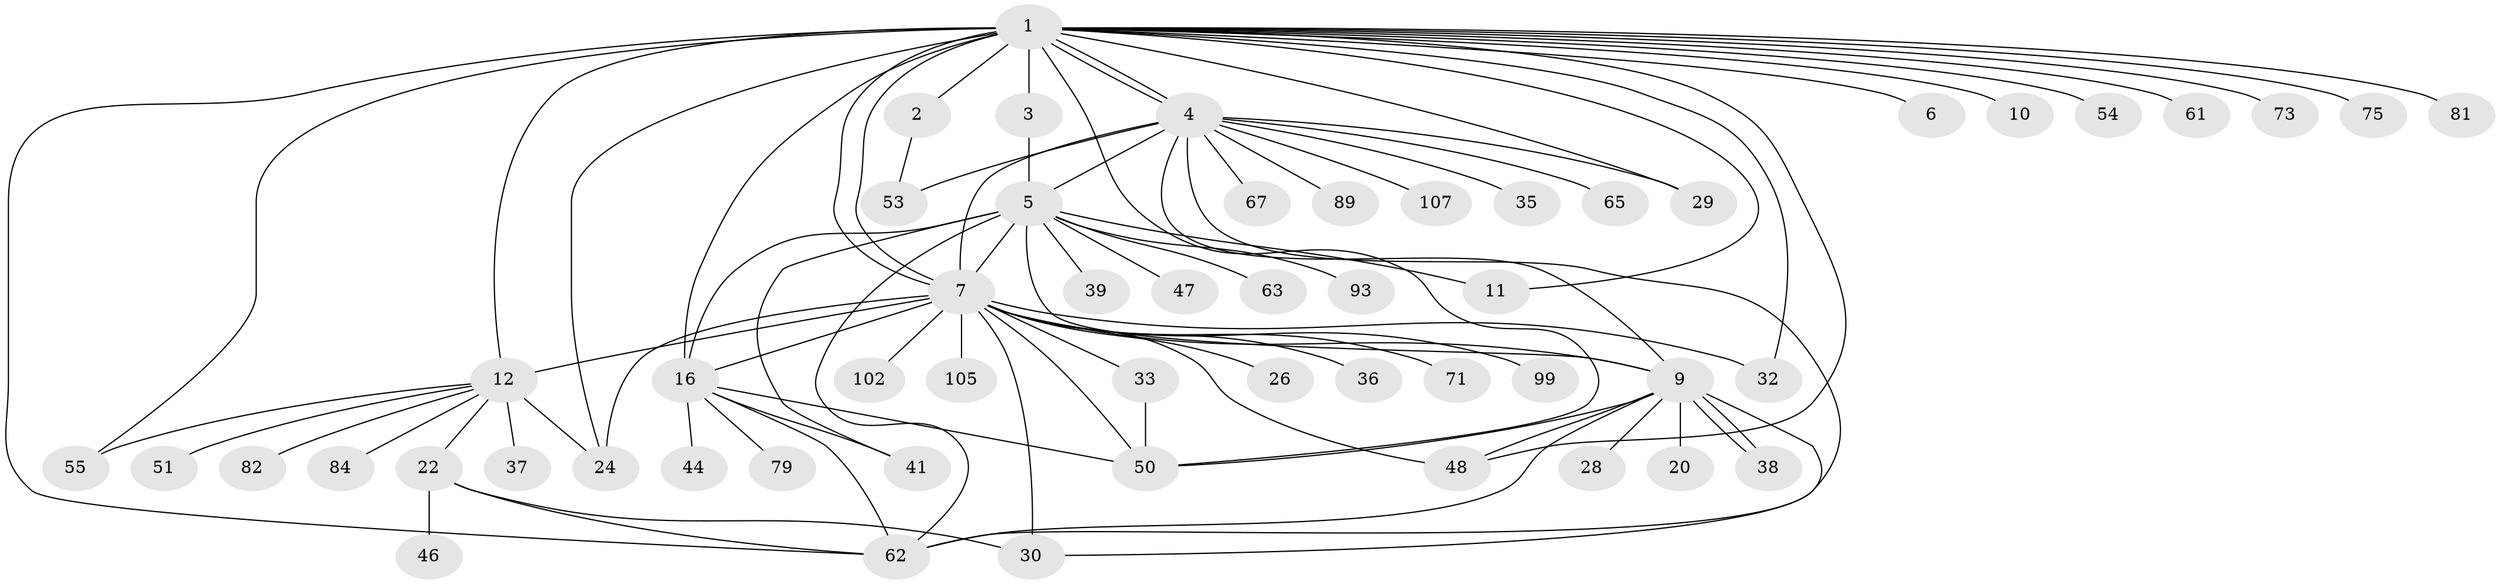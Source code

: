 // original degree distribution, {30: 0.009174311926605505, 2: 0.23853211009174313, 16: 0.009174311926605505, 13: 0.009174311926605505, 1: 0.46788990825688076, 15: 0.01834862385321101, 4: 0.06422018348623854, 11: 0.009174311926605505, 9: 0.01834862385321101, 8: 0.01834862385321101, 3: 0.11009174311926606, 5: 0.027522935779816515}
// Generated by graph-tools (version 1.1) at 2025/14/03/09/25 04:14:23]
// undirected, 54 vertices, 85 edges
graph export_dot {
graph [start="1"]
  node [color=gray90,style=filled];
  1;
  2;
  3;
  4 [super="+18+42+8+98"];
  5 [super="+58+19+27+13"];
  6;
  7 [super="+25+14"];
  9 [super="+23+17+90+103+45"];
  10;
  11 [super="+78"];
  12 [super="+43+15"];
  16;
  20 [super="+106"];
  22;
  24;
  26 [super="+57+77"];
  28 [super="+34"];
  29 [super="+56"];
  30;
  32 [super="+83+91"];
  33 [super="+68+59"];
  35;
  36;
  37 [super="+92"];
  38;
  39;
  41 [super="+80"];
  44;
  46;
  47;
  48;
  50 [super="+52"];
  51;
  53;
  54;
  55 [super="+72"];
  61;
  62 [super="+104+100+101+86"];
  63;
  65;
  67;
  71;
  73;
  75;
  79;
  81;
  82;
  84;
  89;
  93;
  99;
  102 [super="+108"];
  105;
  107;
  1 -- 2;
  1 -- 3;
  1 -- 4;
  1 -- 4;
  1 -- 6;
  1 -- 7 [weight=3];
  1 -- 7;
  1 -- 10;
  1 -- 11;
  1 -- 12 [weight=4];
  1 -- 16;
  1 -- 24;
  1 -- 29;
  1 -- 32;
  1 -- 48;
  1 -- 54;
  1 -- 55;
  1 -- 61;
  1 -- 62 [weight=2];
  1 -- 73;
  1 -- 75;
  1 -- 81;
  1 -- 50;
  2 -- 53;
  3 -- 5;
  4 -- 9;
  4 -- 29;
  4 -- 35;
  4 -- 53;
  4 -- 67;
  4 -- 89;
  4 -- 107;
  4 -- 62;
  4 -- 65;
  4 -- 5;
  4 -- 7;
  5 -- 11 [weight=2];
  5 -- 41;
  5 -- 63;
  5 -- 93;
  5 -- 62;
  5 -- 9 [weight=2];
  5 -- 47;
  5 -- 16;
  5 -- 39;
  5 -- 7 [weight=2];
  7 -- 9 [weight=3];
  7 -- 16;
  7 -- 24;
  7 -- 26;
  7 -- 33;
  7 -- 36;
  7 -- 71;
  7 -- 99;
  7 -- 102;
  7 -- 105;
  7 -- 12 [weight=3];
  7 -- 32;
  7 -- 48;
  7 -- 50;
  7 -- 30;
  9 -- 20;
  9 -- 28;
  9 -- 38;
  9 -- 38;
  9 -- 48;
  9 -- 62 [weight=2];
  9 -- 50;
  9 -- 30;
  12 -- 22;
  12 -- 24;
  12 -- 37;
  12 -- 51;
  12 -- 82;
  12 -- 84;
  12 -- 55;
  16 -- 41;
  16 -- 44;
  16 -- 62;
  16 -- 79;
  16 -- 50;
  22 -- 30;
  22 -- 46;
  22 -- 62;
  33 -- 50;
}
